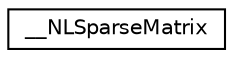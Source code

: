 digraph G
{
  edge [fontname="Helvetica",fontsize="10",labelfontname="Helvetica",labelfontsize="10"];
  node [fontname="Helvetica",fontsize="10",shape=record];
  rankdir=LR;
  Node1 [label="__NLSparseMatrix",height=0.2,width=0.4,color="black", fillcolor="white", style="filled",URL="$db/d64/struct____NLSparseMatrix.html"];
}
